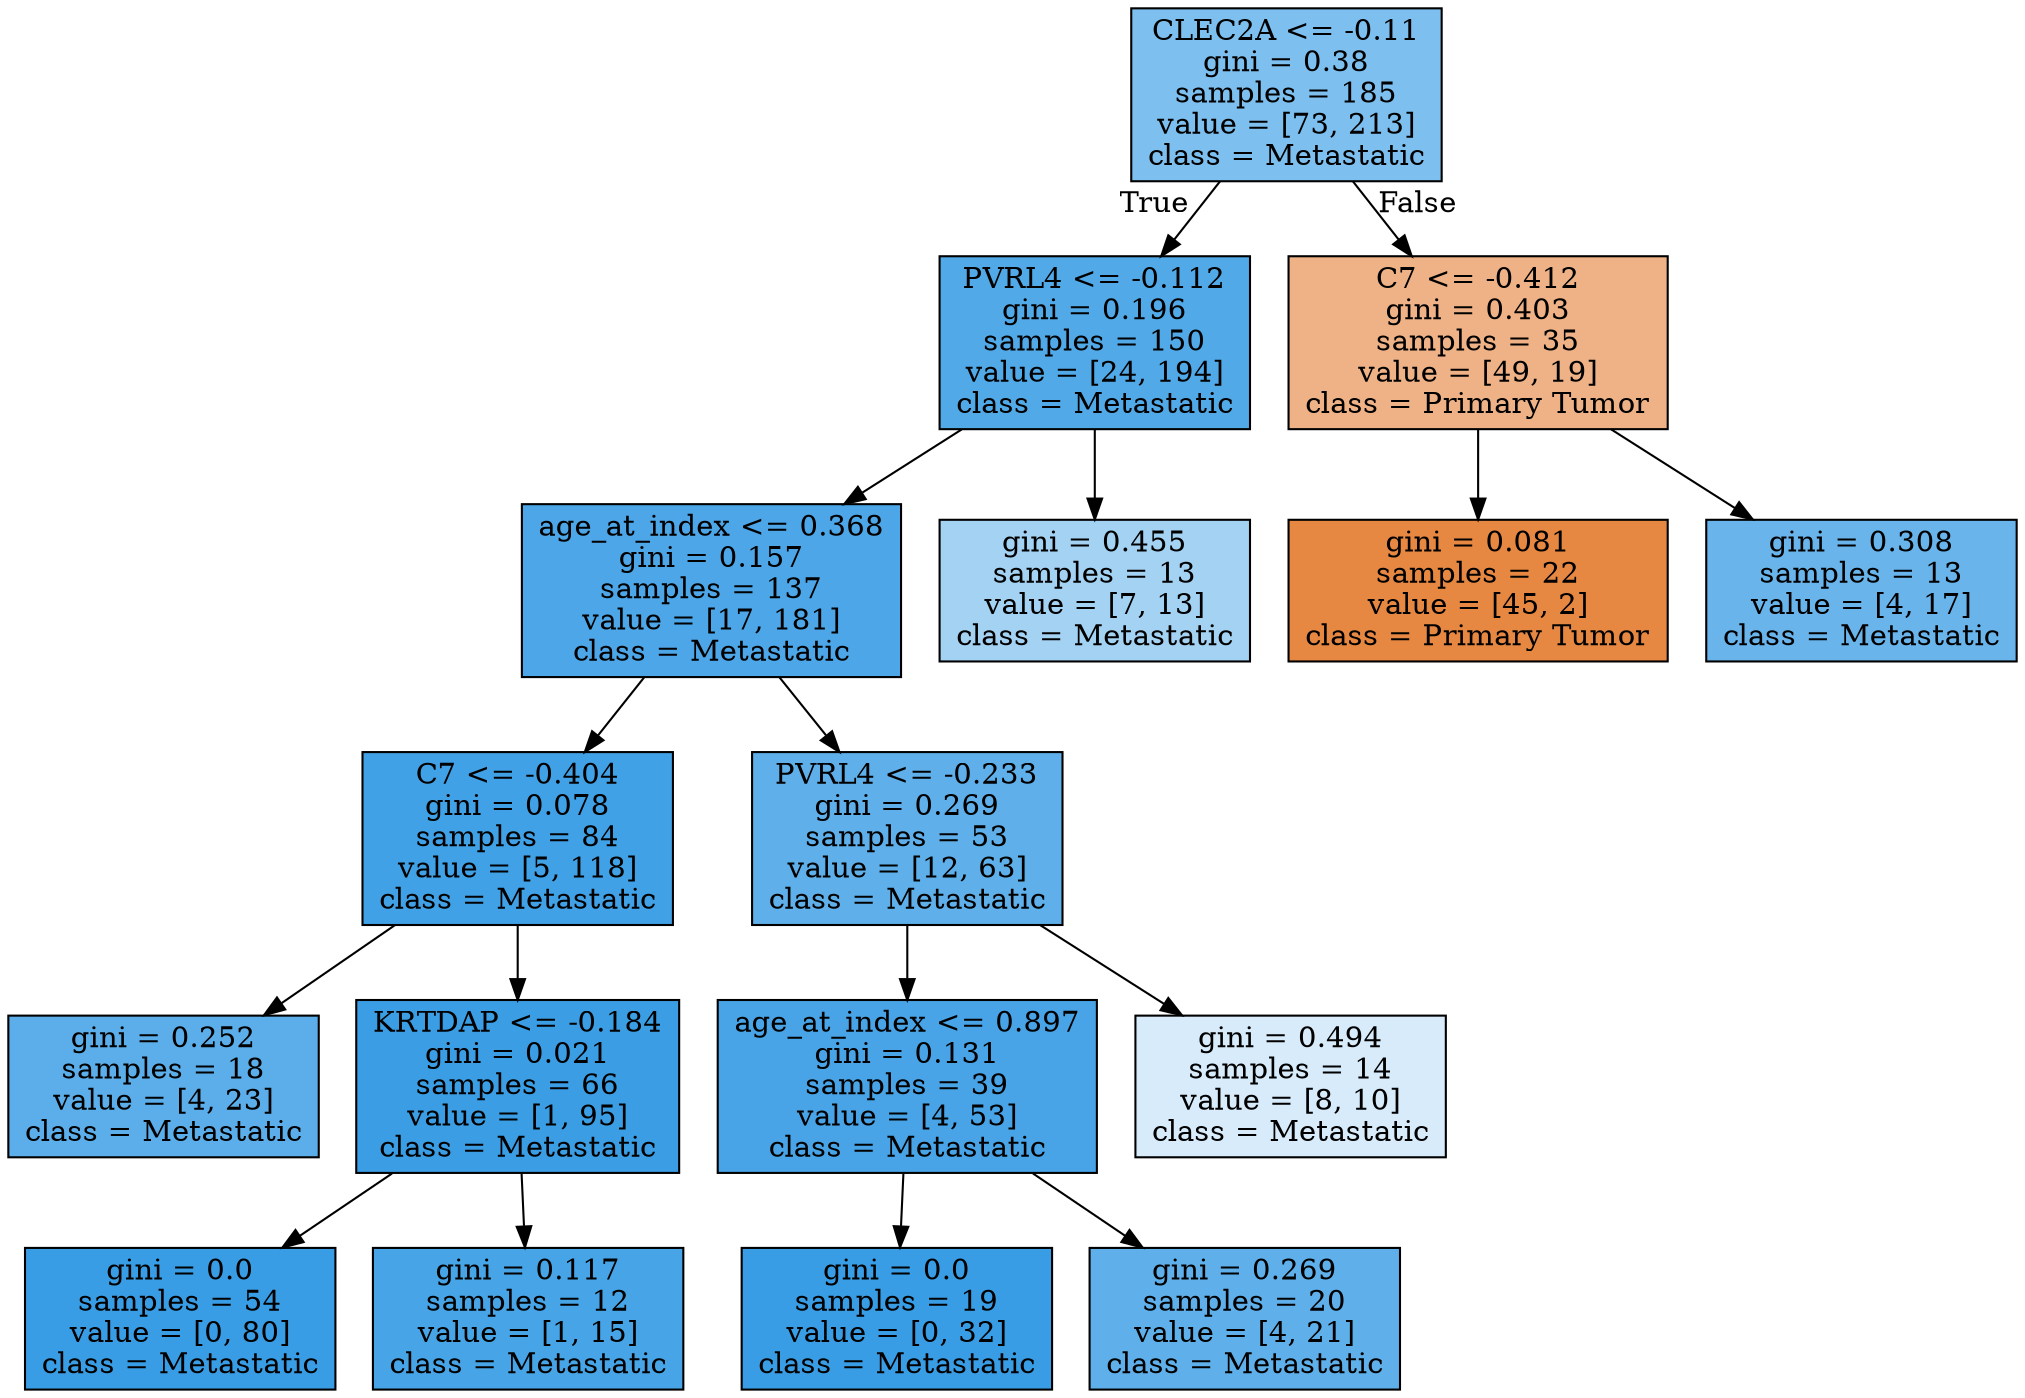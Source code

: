 digraph Tree {
node [shape=box, style="filled", color="black"] ;
0 [label="CLEC2A <= -0.11\ngini = 0.38\nsamples = 185\nvalue = [73, 213]\nclass = Metastatic", fillcolor="#7dbfee"] ;
1 [label="PVRL4 <= -0.112\ngini = 0.196\nsamples = 150\nvalue = [24, 194]\nclass = Metastatic", fillcolor="#51a9e8"] ;
0 -> 1 [labeldistance=2.5, labelangle=45, headlabel="True"] ;
2 [label="age_at_index <= 0.368\ngini = 0.157\nsamples = 137\nvalue = [17, 181]\nclass = Metastatic", fillcolor="#4ca6e7"] ;
1 -> 2 ;
3 [label="C7 <= -0.404\ngini = 0.078\nsamples = 84\nvalue = [5, 118]\nclass = Metastatic", fillcolor="#41a1e6"] ;
2 -> 3 ;
4 [label="gini = 0.252\nsamples = 18\nvalue = [4, 23]\nclass = Metastatic", fillcolor="#5baeea"] ;
3 -> 4 ;
5 [label="KRTDAP <= -0.184\ngini = 0.021\nsamples = 66\nvalue = [1, 95]\nclass = Metastatic", fillcolor="#3b9ee5"] ;
3 -> 5 ;
6 [label="gini = 0.0\nsamples = 54\nvalue = [0, 80]\nclass = Metastatic", fillcolor="#399de5"] ;
5 -> 6 ;
7 [label="gini = 0.117\nsamples = 12\nvalue = [1, 15]\nclass = Metastatic", fillcolor="#46a4e7"] ;
5 -> 7 ;
8 [label="PVRL4 <= -0.233\ngini = 0.269\nsamples = 53\nvalue = [12, 63]\nclass = Metastatic", fillcolor="#5fb0ea"] ;
2 -> 8 ;
9 [label="age_at_index <= 0.897\ngini = 0.131\nsamples = 39\nvalue = [4, 53]\nclass = Metastatic", fillcolor="#48a4e7"] ;
8 -> 9 ;
10 [label="gini = 0.0\nsamples = 19\nvalue = [0, 32]\nclass = Metastatic", fillcolor="#399de5"] ;
9 -> 10 ;
11 [label="gini = 0.269\nsamples = 20\nvalue = [4, 21]\nclass = Metastatic", fillcolor="#5fb0ea"] ;
9 -> 11 ;
12 [label="gini = 0.494\nsamples = 14\nvalue = [8, 10]\nclass = Metastatic", fillcolor="#d7ebfa"] ;
8 -> 12 ;
13 [label="gini = 0.455\nsamples = 13\nvalue = [7, 13]\nclass = Metastatic", fillcolor="#a4d2f3"] ;
1 -> 13 ;
14 [label="C7 <= -0.412\ngini = 0.403\nsamples = 35\nvalue = [49, 19]\nclass = Primary Tumor", fillcolor="#efb286"] ;
0 -> 14 [labeldistance=2.5, labelangle=-45, headlabel="False"] ;
15 [label="gini = 0.081\nsamples = 22\nvalue = [45, 2]\nclass = Primary Tumor", fillcolor="#e68742"] ;
14 -> 15 ;
16 [label="gini = 0.308\nsamples = 13\nvalue = [4, 17]\nclass = Metastatic", fillcolor="#68b4eb"] ;
14 -> 16 ;
}